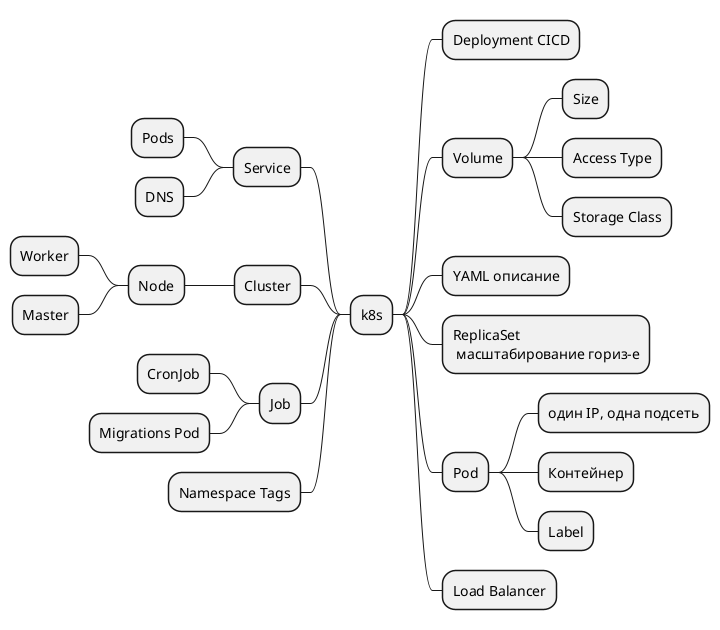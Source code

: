@startmindmap (id=k8s)
* k8s
** Deployment CICD
** Volume
*** Size
*** Access Type
*** Storage Class
** YAML описание
** ReplicaSet \n масштабирование гориз-е
** Pod
*** один IP, одна подсеть
*** Контейнер
*** Label
** Load Balancer

left side
' right side

** Service
*** Pods
*** DNS
** Cluster
*** Node
**** Worker
**** Master
** Job
*** CronJob
*** Migrations Pod
** Namespace Tags

@endmindmap

